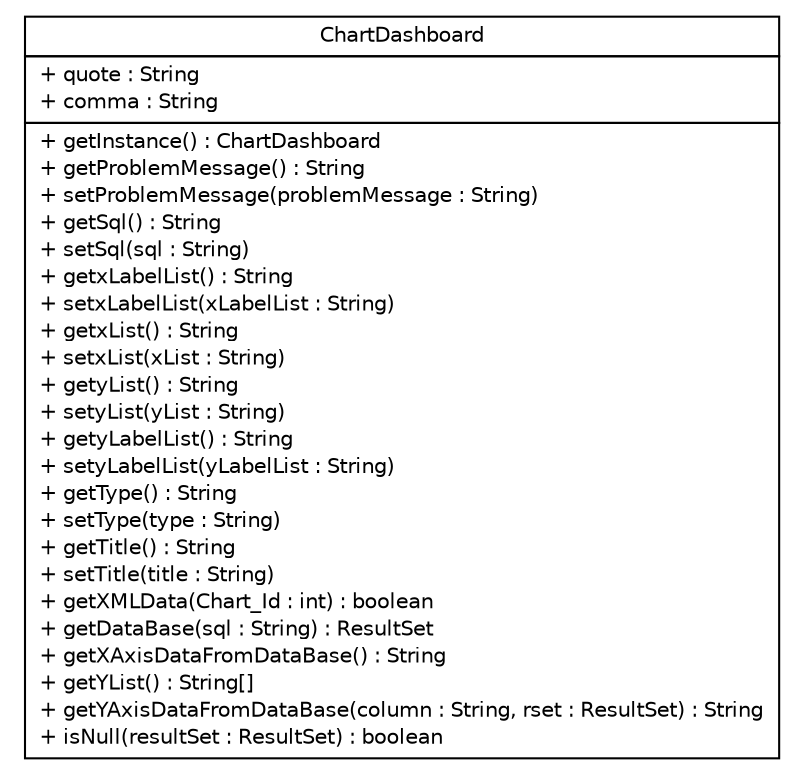 #!/usr/local/bin/dot
#
# Class diagram 
# Generated by UMLGraph version 5.1 (http://www.umlgraph.org/)
#

digraph G {
	edge [fontname="Helvetica",fontsize=10,labelfontname="Helvetica",labelfontsize=10];
	node [fontname="Helvetica",fontsize=10,shape=plaintext];
	nodesep=0.25;
	ranksep=0.5;
	rankdir=LR;
	// com.inn.headstartdemo.chart.ChartDashboard
	c2319 [label=<<table title="com.inn.headstartdemo.chart.ChartDashboard" border="0" cellborder="1" cellspacing="0" cellpadding="2" port="p" href="./ChartDashboard.html">
		<tr><td><table border="0" cellspacing="0" cellpadding="1">
<tr><td align="center" balign="center"> ChartDashboard </td></tr>
		</table></td></tr>
		<tr><td><table border="0" cellspacing="0" cellpadding="1">
<tr><td align="left" balign="left"> + quote : String </td></tr>
<tr><td align="left" balign="left"> + comma : String </td></tr>
		</table></td></tr>
		<tr><td><table border="0" cellspacing="0" cellpadding="1">
<tr><td align="left" balign="left"> + getInstance() : ChartDashboard </td></tr>
<tr><td align="left" balign="left"> + getProblemMessage() : String </td></tr>
<tr><td align="left" balign="left"> + setProblemMessage(problemMessage : String) </td></tr>
<tr><td align="left" balign="left"> + getSql() : String </td></tr>
<tr><td align="left" balign="left"> + setSql(sql : String) </td></tr>
<tr><td align="left" balign="left"> + getxLabelList() : String </td></tr>
<tr><td align="left" balign="left"> + setxLabelList(xLabelList : String) </td></tr>
<tr><td align="left" balign="left"> + getxList() : String </td></tr>
<tr><td align="left" balign="left"> + setxList(xList : String) </td></tr>
<tr><td align="left" balign="left"> + getyList() : String </td></tr>
<tr><td align="left" balign="left"> + setyList(yList : String) </td></tr>
<tr><td align="left" balign="left"> + getyLabelList() : String </td></tr>
<tr><td align="left" balign="left"> + setyLabelList(yLabelList : String) </td></tr>
<tr><td align="left" balign="left"> + getType() : String </td></tr>
<tr><td align="left" balign="left"> + setType(type : String) </td></tr>
<tr><td align="left" balign="left"> + getTitle() : String </td></tr>
<tr><td align="left" balign="left"> + setTitle(title : String) </td></tr>
<tr><td align="left" balign="left"> + getXMLData(Chart_Id : int) : boolean </td></tr>
<tr><td align="left" balign="left"> + getDataBase(sql : String) : ResultSet </td></tr>
<tr><td align="left" balign="left"> + getXAxisDataFromDataBase() : String </td></tr>
<tr><td align="left" balign="left"> + getYList() : String[] </td></tr>
<tr><td align="left" balign="left"> + getYAxisDataFromDataBase(column : String, rset : ResultSet) : String </td></tr>
<tr><td align="left" balign="left"> + isNull(resultSet : ResultSet) : boolean </td></tr>
		</table></td></tr>
		</table>>, fontname="Helvetica", fontcolor="black", fontsize=10.0];
}

